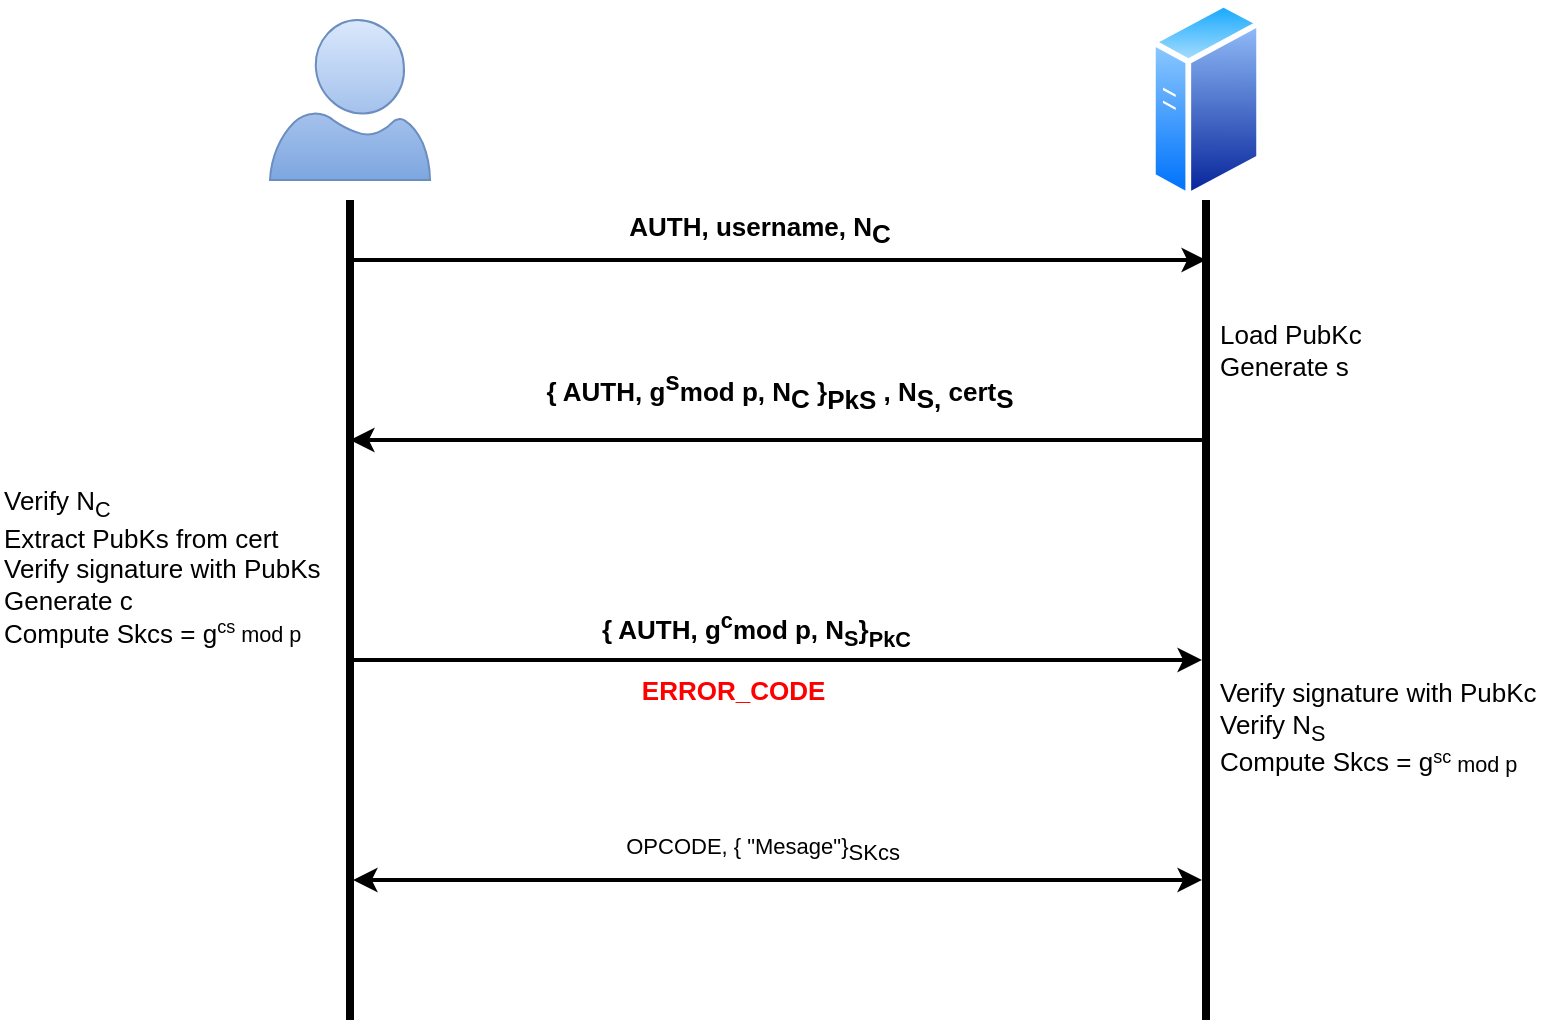 <mxfile version="16.1.0" type="device"><diagram id="nC_2VJVUTyamqz3GQqp0" name="Page-1"><mxGraphModel dx="1038" dy="479" grid="1" gridSize="10" guides="1" tooltips="1" connect="1" arrows="1" fold="1" page="1" pageScale="1" pageWidth="850" pageHeight="1100" math="0" shadow="0"><root><mxCell id="0"/><mxCell id="1" parent="0"/><mxCell id="DWfG4LB8nmVek_DGBe8i-6" value="" style="aspect=fixed;perimeter=ellipsePerimeter;html=1;align=center;shadow=0;dashed=0;spacingTop=3;image;image=img/lib/active_directory/generic_server.svg;" parent="1" vertex="1"><mxGeometry x="620" y="100" width="56" height="100" as="geometry"/></mxCell><mxCell id="DWfG4LB8nmVek_DGBe8i-7" value="" style="verticalLabelPosition=bottom;html=1;verticalAlign=top;align=center;strokeColor=#6c8ebf;fillColor=#dae8fc;shape=mxgraph.azure.user;gradientColor=#7ea6e0;" parent="1" vertex="1"><mxGeometry x="180" y="110" width="80" height="80" as="geometry"/></mxCell><mxCell id="DWfG4LB8nmVek_DGBe8i-8" value="" style="line;strokeWidth=4;direction=south;html=1;perimeter=backbonePerimeter;points=[];outlineConnect=0;" parent="1" vertex="1"><mxGeometry x="215" y="200" width="10" height="410" as="geometry"/></mxCell><mxCell id="DWfG4LB8nmVek_DGBe8i-9" value="" style="line;strokeWidth=4;direction=south;html=1;perimeter=backbonePerimeter;points=[];outlineConnect=0;" parent="1" vertex="1"><mxGeometry x="643" y="200" width="10" height="410" as="geometry"/></mxCell><mxCell id="DWfG4LB8nmVek_DGBe8i-12" value="" style="endArrow=classic;html=1;rounded=0;strokeWidth=2;" parent="1" source="DWfG4LB8nmVek_DGBe8i-8" edge="1"><mxGeometry width="50" height="50" relative="1" as="geometry"><mxPoint x="230" y="230" as="sourcePoint"/><mxPoint x="648" y="230" as="targetPoint"/><Array as="points"><mxPoint x="360" y="230"/><mxPoint x="460" y="230"/></Array></mxGeometry></mxCell><mxCell id="DWfG4LB8nmVek_DGBe8i-14" value="" style="endArrow=classic;html=1;rounded=0;strokeWidth=2;" parent="1" source="DWfG4LB8nmVek_DGBe8i-9" edge="1"><mxGeometry width="50" height="50" relative="1" as="geometry"><mxPoint x="640" y="320" as="sourcePoint"/><mxPoint x="220" y="320" as="targetPoint"/></mxGeometry></mxCell><mxCell id="DWfG4LB8nmVek_DGBe8i-15" value="" style="endArrow=classic;html=1;rounded=0;strokeWidth=2;" parent="1" source="DWfG4LB8nmVek_DGBe8i-8" target="DWfG4LB8nmVek_DGBe8i-9" edge="1"><mxGeometry width="50" height="50" relative="1" as="geometry"><mxPoint x="230" y="400" as="sourcePoint"/><mxPoint x="648" y="450" as="targetPoint"/><Array as="points"><mxPoint x="620" y="430"/></Array></mxGeometry></mxCell><mxCell id="DWfG4LB8nmVek_DGBe8i-16" value="AUTH, username, N&lt;sub style=&quot;font-size: 13px&quot;&gt;C&lt;/sub&gt;" style="text;html=1;strokeColor=none;fillColor=none;align=center;verticalAlign=middle;whiteSpace=wrap;rounded=0;fontStyle=1;fontSize=13;" parent="1" vertex="1"><mxGeometry x="345" y="200" width="160" height="30" as="geometry"/></mxCell><mxCell id="DWfG4LB8nmVek_DGBe8i-17" value="{ AUTH, g&lt;sup style=&quot;font-size: 13px&quot;&gt;s&lt;/sup&gt;mod p, N&lt;sub style=&quot;font-size: 13px&quot;&gt;C &lt;/sub&gt;}&lt;span style=&quot;font-size: 13px&quot;&gt;&lt;sub style=&quot;font-size: 13px&quot;&gt;PkS&amp;nbsp;&lt;/sub&gt;&lt;/span&gt;, N&lt;sub style=&quot;font-size: 13px&quot;&gt;S, &lt;/sub&gt;cert&lt;sub style=&quot;font-size: 13px&quot;&gt;S&lt;/sub&gt;" style="text;html=1;strokeColor=none;fillColor=none;align=center;verticalAlign=middle;whiteSpace=wrap;rounded=0;strokeWidth=3;fontSize=13;fontStyle=1" parent="1" vertex="1"><mxGeometry x="250" y="280" width="370" height="30" as="geometry"/></mxCell><mxCell id="DWfG4LB8nmVek_DGBe8i-18" value="{ AUTH, g&lt;sup&gt;c&lt;/sup&gt;mod p, N&lt;sub&gt;S&lt;/sub&gt;}&lt;span style=&quot;font-size: 13px&quot;&gt;&lt;span style=&quot;font-size: 13px&quot;&gt;&lt;sub&gt;PkC&lt;/sub&gt;&lt;/span&gt;&lt;sub style=&quot;font-size: 13px&quot;&gt;&amp;nbsp;&lt;/sub&gt;&lt;/span&gt;" style="text;html=1;strokeColor=none;fillColor=none;align=center;verticalAlign=middle;whiteSpace=wrap;rounded=0;strokeWidth=3;fontSize=13;fontStyle=1" parent="1" vertex="1"><mxGeometry x="240" y="400" width="370" height="30" as="geometry"/></mxCell><mxCell id="DWfG4LB8nmVek_DGBe8i-19" value="&amp;nbsp;ERROR_CODE" style="text;html=1;strokeColor=none;fillColor=none;align=center;verticalAlign=middle;whiteSpace=wrap;rounded=0;strokeWidth=3;fontSize=13;fontStyle=1;fontColor=#FF0000;" parent="1" vertex="1"><mxGeometry x="225" y="430" width="370" height="30" as="geometry"/></mxCell><mxCell id="DWfG4LB8nmVek_DGBe8i-22" value="" style="endArrow=classic;startArrow=classic;html=1;rounded=0;fontSize=13;fontColor=#FF0000;strokeWidth=2;" parent="1" source="DWfG4LB8nmVek_DGBe8i-8" target="DWfG4LB8nmVek_DGBe8i-9" edge="1"><mxGeometry width="50" height="50" relative="1" as="geometry"><mxPoint x="375" y="540" as="sourcePoint"/><mxPoint x="425" y="490" as="targetPoint"/><Array as="points"><mxPoint x="310" y="540"/></Array></mxGeometry></mxCell><mxCell id="DWfG4LB8nmVek_DGBe8i-23" value="&amp;nbsp;OPCODE, { &quot;Mesage&quot;}&lt;sub style=&quot;font-size: 11px;&quot;&gt;SK&lt;/sub&gt;&lt;span style=&quot;font-size: 11px;&quot;&gt;&lt;sub style=&quot;font-size: 11px;&quot;&gt;cs&lt;/sub&gt;&lt;/span&gt;" style="text;html=1;strokeColor=none;fillColor=none;align=center;verticalAlign=middle;whiteSpace=wrap;rounded=0;strokeWidth=3;fontSize=11;fontStyle=0" parent="1" vertex="1"><mxGeometry x="240" y="510" width="370" height="30" as="geometry"/></mxCell><mxCell id="DWfG4LB8nmVek_DGBe8i-25" value="Load PubKc&lt;br&gt;Generate s" style="text;html=1;strokeColor=none;fillColor=none;align=left;verticalAlign=middle;whiteSpace=wrap;rounded=0;fontSize=13;fontColor=#000000;" parent="1" vertex="1"><mxGeometry x="653" y="260" width="80" height="30" as="geometry"/></mxCell><mxCell id="DWfG4LB8nmVek_DGBe8i-27" value="Verify N&lt;sub&gt;C&lt;br&gt;&lt;/sub&gt;Extract PubKs from cert&lt;br&gt;Verify signature with PubKs&lt;br&gt;Generate c&lt;br&gt;Compute Skcs = g&lt;span style=&quot;font-size: 10.833px&quot;&gt;&lt;sup&gt;cs&lt;/sup&gt;&amp;nbsp;mod p&lt;/span&gt;&lt;sub&gt;&lt;br&gt;&lt;/sub&gt;" style="text;html=1;strokeColor=none;fillColor=none;align=left;verticalAlign=middle;whiteSpace=wrap;rounded=0;fontSize=13;fontColor=#000000;" parent="1" vertex="1"><mxGeometry x="45" y="340" width="170" height="90" as="geometry"/></mxCell><mxCell id="DWfG4LB8nmVek_DGBe8i-34" value="Verify signature with PubKc&lt;br&gt;Verify N&lt;sub&gt;S&amp;nbsp;&lt;br&gt;&lt;/sub&gt;Compute Skcs = g&lt;span style=&quot;font-size: 10.833px&quot;&gt;&lt;sup&gt;sc&lt;/sup&gt;&amp;nbsp;mod p&lt;/span&gt;&lt;span style=&quot;font-size: 10.833px&quot;&gt;&lt;sub&gt;&lt;br&gt;&lt;/sub&gt;&lt;/span&gt;" style="text;html=1;strokeColor=none;fillColor=none;align=left;verticalAlign=middle;whiteSpace=wrap;rounded=0;fontSize=13;fontColor=#000000;" parent="1" vertex="1"><mxGeometry x="653" y="440" width="170" height="50" as="geometry"/></mxCell></root></mxGraphModel></diagram></mxfile>